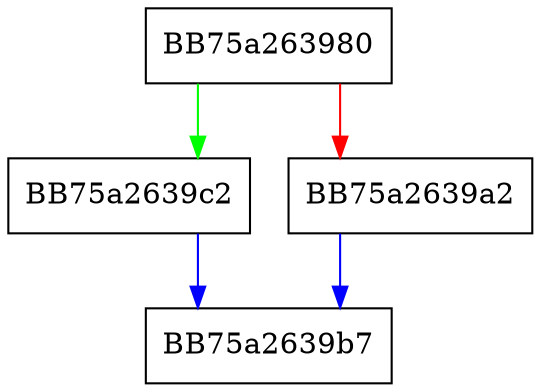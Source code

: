 digraph RunPack {
  node [shape="box"];
  graph [splines=ortho];
  BB75a263980 -> BB75a2639c2 [color="green"];
  BB75a263980 -> BB75a2639a2 [color="red"];
  BB75a2639a2 -> BB75a2639b7 [color="blue"];
  BB75a2639c2 -> BB75a2639b7 [color="blue"];
}